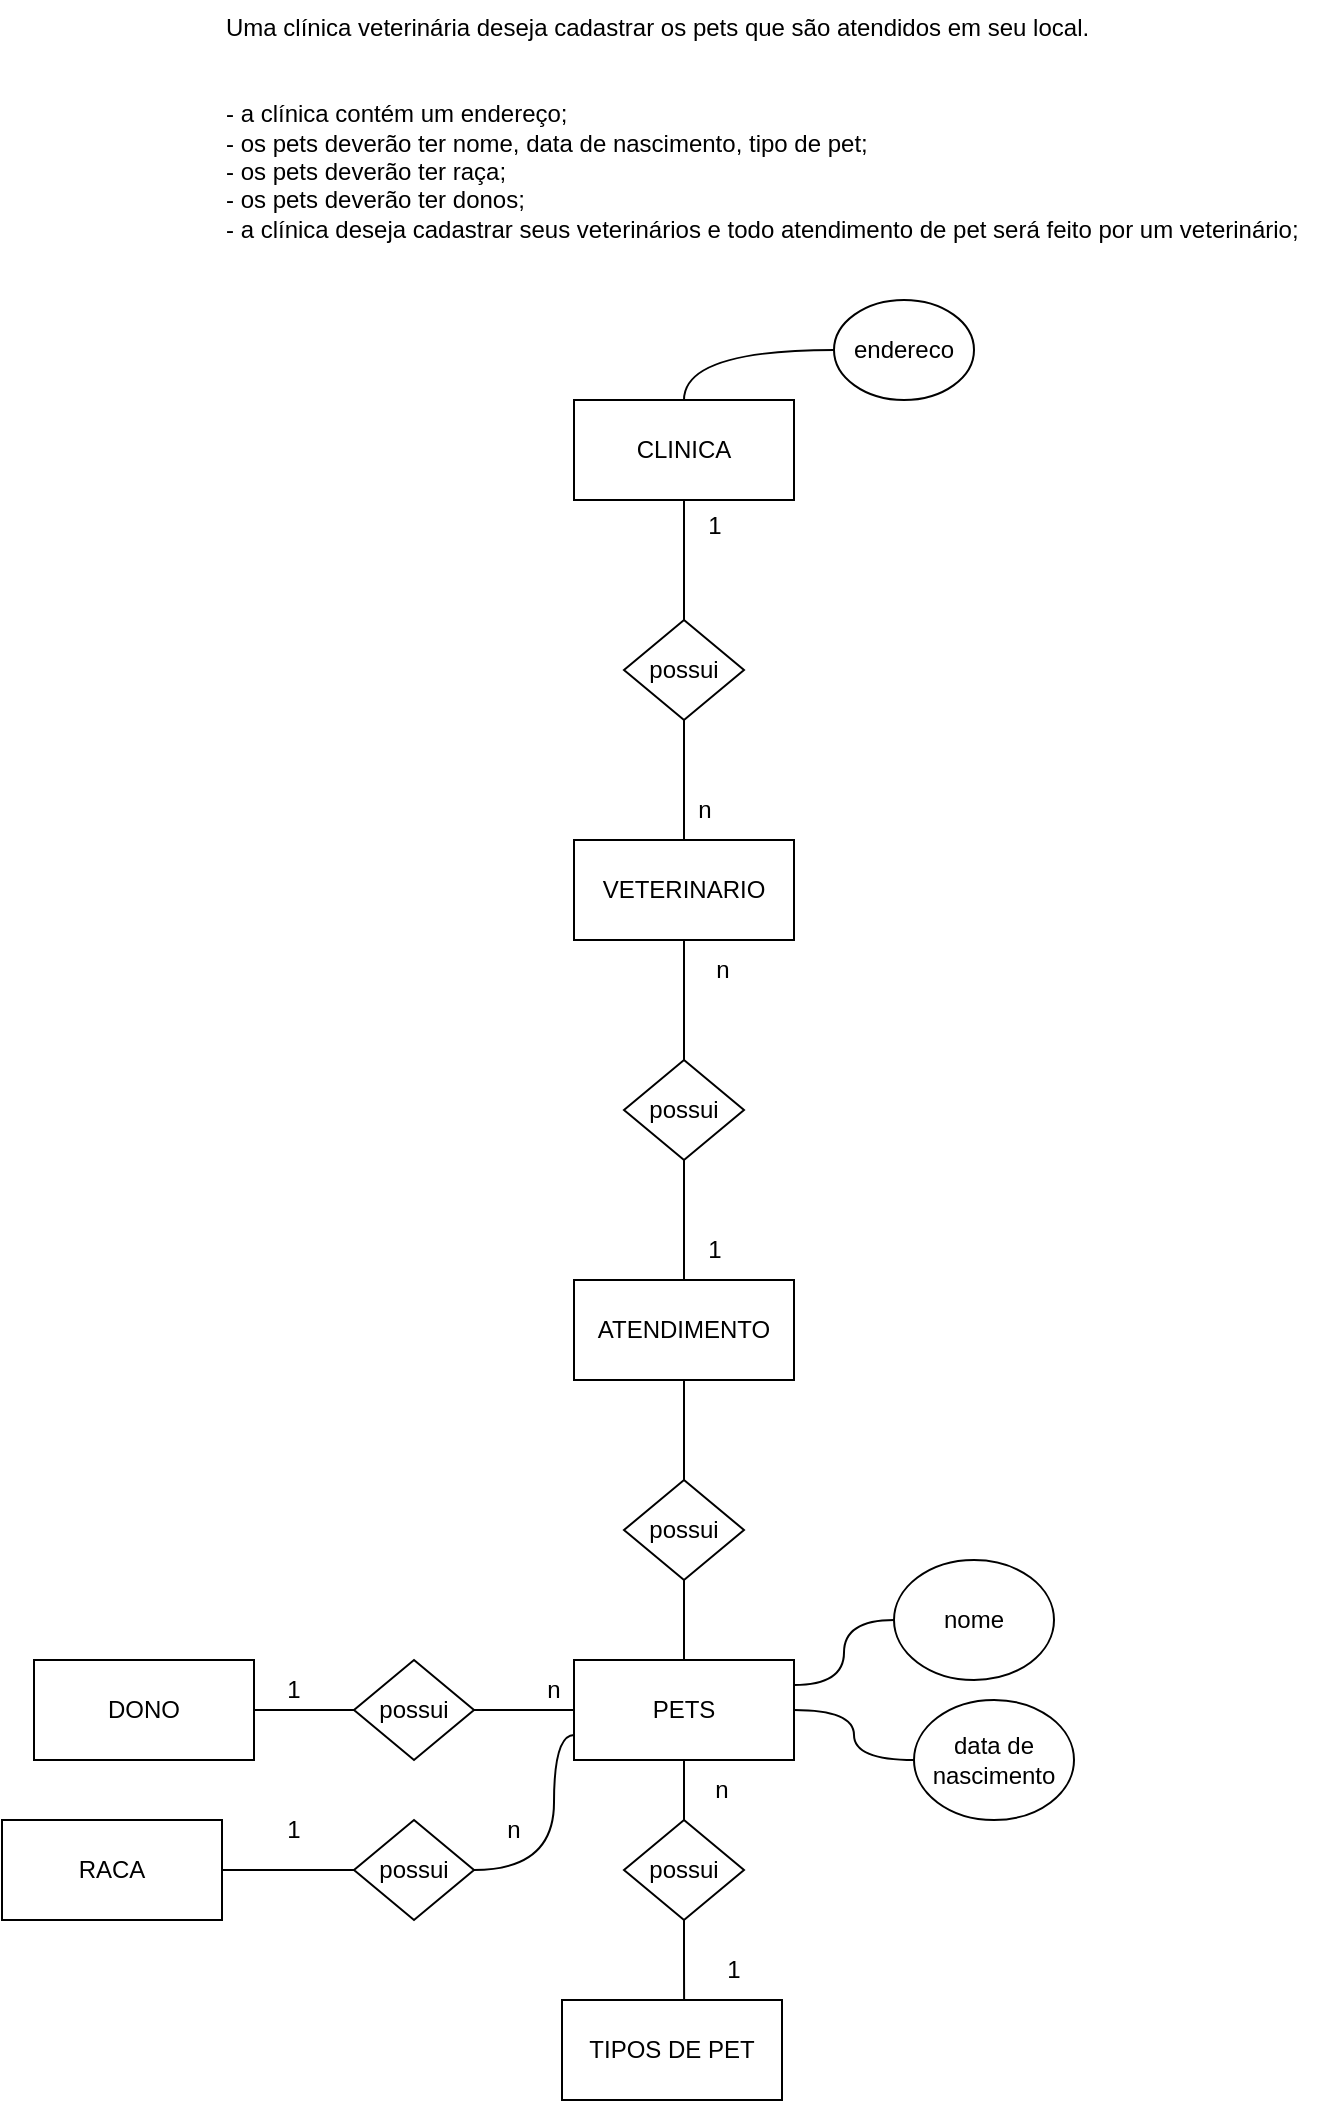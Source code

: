 <mxfile version="21.6.5" type="device">
  <diagram name="Página-1" id="k2U8ghZzEBZ1o63kVbij">
    <mxGraphModel dx="1750" dy="968" grid="1" gridSize="10" guides="1" tooltips="1" connect="1" arrows="1" fold="1" page="1" pageScale="1" pageWidth="827" pageHeight="1169" math="0" shadow="0">
      <root>
        <mxCell id="0" />
        <mxCell id="1" parent="0" />
        <mxCell id="J2g_wQo7Tr7_5WpDTuVl-1" value="Uma clínica veterinária deseja cadastrar os pets que são atendidos em seu local.&#xa;&#xa;&#xa;- a clínica contém um endereço;&#xa;- os pets deverão ter nome, data de nascimento, tipo de pet;&#xa;- os pets deverão ter raça;&#xa;- os pets deverão ter donos;&#xa;- a clínica deseja cadastrar seus veterinários e todo atendimento de pet será feito por um veterinário;" style="text;whiteSpace=wrap;" parent="1" vertex="1">
          <mxGeometry x="134" width="556" height="130" as="geometry" />
        </mxCell>
        <mxCell id="ooKKar58AUR-8NpLq8LR-20" style="edgeStyle=orthogonalEdgeStyle;rounded=0;orthogonalLoop=1;jettySize=auto;html=1;entryX=0.5;entryY=0;entryDx=0;entryDy=0;endArrow=none;endFill=0;" edge="1" parent="1" source="J2g_wQo7Tr7_5WpDTuVl-2" target="J2g_wQo7Tr7_5WpDTuVl-25">
          <mxGeometry relative="1" as="geometry" />
        </mxCell>
        <mxCell id="J2g_wQo7Tr7_5WpDTuVl-2" value="CLINICA" style="html=1;whiteSpace=wrap;" parent="1" vertex="1">
          <mxGeometry x="310" y="200" width="110" height="50" as="geometry" />
        </mxCell>
        <mxCell id="ooKKar58AUR-8NpLq8LR-18" style="edgeStyle=orthogonalEdgeStyle;rounded=0;orthogonalLoop=1;jettySize=auto;html=1;entryX=0.5;entryY=0;entryDx=0;entryDy=0;endArrow=none;endFill=0;curved=1;" edge="1" parent="1" source="J2g_wQo7Tr7_5WpDTuVl-7" target="J2g_wQo7Tr7_5WpDTuVl-2">
          <mxGeometry relative="1" as="geometry" />
        </mxCell>
        <mxCell id="J2g_wQo7Tr7_5WpDTuVl-7" value="endereco" style="ellipse;whiteSpace=wrap;html=1;" parent="1" vertex="1">
          <mxGeometry x="440" y="150" width="70" height="50" as="geometry" />
        </mxCell>
        <mxCell id="ooKKar58AUR-8NpLq8LR-41" style="edgeStyle=orthogonalEdgeStyle;rounded=0;orthogonalLoop=1;jettySize=auto;html=1;entryX=1;entryY=0.5;entryDx=0;entryDy=0;curved=1;exitX=0;exitY=0.75;exitDx=0;exitDy=0;endArrow=none;endFill=0;" edge="1" parent="1" source="J2g_wQo7Tr7_5WpDTuVl-9" target="ooKKar58AUR-8NpLq8LR-42">
          <mxGeometry relative="1" as="geometry">
            <mxPoint x="320" y="847.5" as="sourcePoint" />
            <mxPoint x="210" y="960" as="targetPoint" />
            <Array as="points">
              <mxPoint x="300" y="868" />
              <mxPoint x="300" y="935" />
            </Array>
          </mxGeometry>
        </mxCell>
        <mxCell id="J2g_wQo7Tr7_5WpDTuVl-9" value="PETS" style="html=1;whiteSpace=wrap;" parent="1" vertex="1">
          <mxGeometry x="310" y="830" width="110" height="50" as="geometry" />
        </mxCell>
        <mxCell id="ooKKar58AUR-8NpLq8LR-16" style="edgeStyle=orthogonalEdgeStyle;rounded=0;orthogonalLoop=1;jettySize=auto;html=1;entryX=1;entryY=0.25;entryDx=0;entryDy=0;endArrow=none;endFill=0;curved=1;" edge="1" parent="1" source="J2g_wQo7Tr7_5WpDTuVl-12" target="J2g_wQo7Tr7_5WpDTuVl-9">
          <mxGeometry relative="1" as="geometry" />
        </mxCell>
        <mxCell id="J2g_wQo7Tr7_5WpDTuVl-12" value="nome" style="ellipse;whiteSpace=wrap;html=1;" parent="1" vertex="1">
          <mxGeometry x="470" y="780" width="80" height="60" as="geometry" />
        </mxCell>
        <mxCell id="ooKKar58AUR-8NpLq8LR-15" style="edgeStyle=orthogonalEdgeStyle;rounded=0;orthogonalLoop=1;jettySize=auto;html=1;entryX=1;entryY=0.5;entryDx=0;entryDy=0;endArrow=none;endFill=0;curved=1;" edge="1" parent="1" source="J2g_wQo7Tr7_5WpDTuVl-15" target="J2g_wQo7Tr7_5WpDTuVl-9">
          <mxGeometry relative="1" as="geometry" />
        </mxCell>
        <mxCell id="J2g_wQo7Tr7_5WpDTuVl-15" value="data de nascimento" style="ellipse;whiteSpace=wrap;html=1;" parent="1" vertex="1">
          <mxGeometry x="480" y="850" width="80" height="60" as="geometry" />
        </mxCell>
        <mxCell id="ooKKar58AUR-8NpLq8LR-39" style="edgeStyle=orthogonalEdgeStyle;rounded=0;orthogonalLoop=1;jettySize=auto;html=1;entryX=0;entryY=0.5;entryDx=0;entryDy=0;endArrow=none;endFill=0;" edge="1" parent="1" source="J2g_wQo7Tr7_5WpDTuVl-20" target="J2g_wQo7Tr7_5WpDTuVl-42">
          <mxGeometry relative="1" as="geometry" />
        </mxCell>
        <mxCell id="J2g_wQo7Tr7_5WpDTuVl-20" value="DONO" style="html=1;whiteSpace=wrap;" parent="1" vertex="1">
          <mxGeometry x="40" y="830" width="110" height="50" as="geometry" />
        </mxCell>
        <mxCell id="ooKKar58AUR-8NpLq8LR-21" style="edgeStyle=orthogonalEdgeStyle;rounded=0;orthogonalLoop=1;jettySize=auto;html=1;entryX=0.5;entryY=1;entryDx=0;entryDy=0;endArrow=none;endFill=0;" edge="1" parent="1" source="J2g_wQo7Tr7_5WpDTuVl-24" target="J2g_wQo7Tr7_5WpDTuVl-25">
          <mxGeometry relative="1" as="geometry" />
        </mxCell>
        <mxCell id="J2g_wQo7Tr7_5WpDTuVl-24" value="VETERINARIO" style="html=1;whiteSpace=wrap;" parent="1" vertex="1">
          <mxGeometry x="310" y="420" width="110" height="50" as="geometry" />
        </mxCell>
        <mxCell id="J2g_wQo7Tr7_5WpDTuVl-25" value="possui" style="rhombus;whiteSpace=wrap;html=1;" parent="1" vertex="1">
          <mxGeometry x="335" y="310" width="60" height="50" as="geometry" />
        </mxCell>
        <mxCell id="ooKKar58AUR-8NpLq8LR-40" style="edgeStyle=orthogonalEdgeStyle;rounded=0;orthogonalLoop=1;jettySize=auto;html=1;endArrow=none;endFill=0;entryX=0;entryY=0.5;entryDx=0;entryDy=0;" edge="1" parent="1" source="J2g_wQo7Tr7_5WpDTuVl-42" target="J2g_wQo7Tr7_5WpDTuVl-9">
          <mxGeometry relative="1" as="geometry" />
        </mxCell>
        <mxCell id="J2g_wQo7Tr7_5WpDTuVl-42" value="possui" style="rhombus;whiteSpace=wrap;html=1;" parent="1" vertex="1">
          <mxGeometry x="200" y="830" width="60" height="50" as="geometry" />
        </mxCell>
        <mxCell id="ooKKar58AUR-8NpLq8LR-5" value="TIPOS DE PET" style="html=1;whiteSpace=wrap;" vertex="1" parent="1">
          <mxGeometry x="304" y="1000" width="110" height="50" as="geometry" />
        </mxCell>
        <mxCell id="ooKKar58AUR-8NpLq8LR-43" style="edgeStyle=orthogonalEdgeStyle;rounded=0;orthogonalLoop=1;jettySize=auto;html=1;entryX=0;entryY=0.5;entryDx=0;entryDy=0;endArrow=none;endFill=0;" edge="1" parent="1" source="ooKKar58AUR-8NpLq8LR-19" target="ooKKar58AUR-8NpLq8LR-42">
          <mxGeometry relative="1" as="geometry" />
        </mxCell>
        <mxCell id="ooKKar58AUR-8NpLq8LR-19" value="RACA" style="html=1;whiteSpace=wrap;" vertex="1" parent="1">
          <mxGeometry x="24" y="910" width="110" height="50" as="geometry" />
        </mxCell>
        <mxCell id="ooKKar58AUR-8NpLq8LR-22" value="ATENDIMENTO" style="html=1;whiteSpace=wrap;" vertex="1" parent="1">
          <mxGeometry x="310" y="640" width="110" height="50" as="geometry" />
        </mxCell>
        <mxCell id="ooKKar58AUR-8NpLq8LR-24" style="edgeStyle=orthogonalEdgeStyle;rounded=0;orthogonalLoop=1;jettySize=auto;html=1;entryX=0.5;entryY=0;entryDx=0;entryDy=0;endArrow=none;endFill=0;exitX=0.5;exitY=1;exitDx=0;exitDy=0;" edge="1" target="ooKKar58AUR-8NpLq8LR-26" parent="1" source="J2g_wQo7Tr7_5WpDTuVl-24">
          <mxGeometry relative="1" as="geometry">
            <mxPoint x="365" y="490" as="sourcePoint" />
          </mxGeometry>
        </mxCell>
        <mxCell id="ooKKar58AUR-8NpLq8LR-25" style="edgeStyle=orthogonalEdgeStyle;rounded=0;orthogonalLoop=1;jettySize=auto;html=1;entryX=0.5;entryY=1;entryDx=0;entryDy=0;endArrow=none;endFill=0;exitX=0.5;exitY=0;exitDx=0;exitDy=0;" edge="1" target="ooKKar58AUR-8NpLq8LR-26" parent="1" source="ooKKar58AUR-8NpLq8LR-22">
          <mxGeometry relative="1" as="geometry">
            <mxPoint x="365" y="640" as="sourcePoint" />
          </mxGeometry>
        </mxCell>
        <mxCell id="ooKKar58AUR-8NpLq8LR-26" value="possui" style="rhombus;whiteSpace=wrap;html=1;" vertex="1" parent="1">
          <mxGeometry x="335" y="530" width="60" height="50" as="geometry" />
        </mxCell>
        <mxCell id="ooKKar58AUR-8NpLq8LR-30" style="edgeStyle=orthogonalEdgeStyle;rounded=0;orthogonalLoop=1;jettySize=auto;html=1;entryX=0.5;entryY=0;entryDx=0;entryDy=0;endArrow=none;endFill=0;exitX=0.5;exitY=1;exitDx=0;exitDy=0;" edge="1" target="ooKKar58AUR-8NpLq8LR-32" parent="1" source="ooKKar58AUR-8NpLq8LR-22">
          <mxGeometry relative="1" as="geometry">
            <mxPoint x="365" y="695" as="sourcePoint" />
          </mxGeometry>
        </mxCell>
        <mxCell id="ooKKar58AUR-8NpLq8LR-31" style="edgeStyle=orthogonalEdgeStyle;rounded=0;orthogonalLoop=1;jettySize=auto;html=1;entryX=0.5;entryY=1;entryDx=0;entryDy=0;endArrow=none;endFill=0;exitX=0.5;exitY=0;exitDx=0;exitDy=0;" edge="1" target="ooKKar58AUR-8NpLq8LR-32" parent="1" source="J2g_wQo7Tr7_5WpDTuVl-9">
          <mxGeometry relative="1" as="geometry">
            <mxPoint x="365" y="840" as="sourcePoint" />
          </mxGeometry>
        </mxCell>
        <mxCell id="ooKKar58AUR-8NpLq8LR-32" value="possui" style="rhombus;whiteSpace=wrap;html=1;" vertex="1" parent="1">
          <mxGeometry x="335" y="740" width="60" height="50" as="geometry" />
        </mxCell>
        <mxCell id="ooKKar58AUR-8NpLq8LR-33" style="edgeStyle=orthogonalEdgeStyle;rounded=0;orthogonalLoop=1;jettySize=auto;html=1;entryX=0.5;entryY=0;entryDx=0;entryDy=0;endArrow=none;endFill=0;exitX=0.545;exitY=1;exitDx=0;exitDy=0;exitPerimeter=0;" edge="1" target="ooKKar58AUR-8NpLq8LR-35" parent="1" source="J2g_wQo7Tr7_5WpDTuVl-9">
          <mxGeometry relative="1" as="geometry">
            <mxPoint x="365" y="880" as="sourcePoint" />
          </mxGeometry>
        </mxCell>
        <mxCell id="ooKKar58AUR-8NpLq8LR-38" style="edgeStyle=orthogonalEdgeStyle;rounded=0;orthogonalLoop=1;jettySize=auto;html=1;entryX=0.555;entryY=0;entryDx=0;entryDy=0;entryPerimeter=0;endArrow=none;endFill=0;" edge="1" parent="1" source="ooKKar58AUR-8NpLq8LR-35" target="ooKKar58AUR-8NpLq8LR-5">
          <mxGeometry relative="1" as="geometry" />
        </mxCell>
        <mxCell id="ooKKar58AUR-8NpLq8LR-35" value="possui" style="rhombus;whiteSpace=wrap;html=1;" vertex="1" parent="1">
          <mxGeometry x="335" y="910" width="60" height="50" as="geometry" />
        </mxCell>
        <mxCell id="ooKKar58AUR-8NpLq8LR-36" value="1" style="text;html=1;align=center;verticalAlign=middle;resizable=0;points=[];autosize=1;strokeColor=none;fillColor=none;" vertex="1" parent="1">
          <mxGeometry x="365" y="248" width="30" height="30" as="geometry" />
        </mxCell>
        <mxCell id="ooKKar58AUR-8NpLq8LR-37" value="n" style="text;html=1;align=center;verticalAlign=middle;resizable=0;points=[];autosize=1;strokeColor=none;fillColor=none;" vertex="1" parent="1">
          <mxGeometry x="360" y="390" width="30" height="30" as="geometry" />
        </mxCell>
        <mxCell id="ooKKar58AUR-8NpLq8LR-42" value="possui" style="rhombus;whiteSpace=wrap;html=1;" vertex="1" parent="1">
          <mxGeometry x="200" y="910" width="60" height="50" as="geometry" />
        </mxCell>
        <mxCell id="ooKKar58AUR-8NpLq8LR-44" value="1" style="text;html=1;strokeColor=none;fillColor=none;align=center;verticalAlign=middle;whiteSpace=wrap;rounded=0;" vertex="1" parent="1">
          <mxGeometry x="140" y="830" width="60" height="30" as="geometry" />
        </mxCell>
        <mxCell id="ooKKar58AUR-8NpLq8LR-45" value="n" style="text;html=1;strokeColor=none;fillColor=none;align=center;verticalAlign=middle;whiteSpace=wrap;rounded=0;" vertex="1" parent="1">
          <mxGeometry x="270" y="830" width="60" height="30" as="geometry" />
        </mxCell>
        <mxCell id="ooKKar58AUR-8NpLq8LR-46" value="n" style="text;html=1;strokeColor=none;fillColor=none;align=center;verticalAlign=middle;whiteSpace=wrap;rounded=0;" vertex="1" parent="1">
          <mxGeometry x="354" y="880" width="60" height="30" as="geometry" />
        </mxCell>
        <mxCell id="ooKKar58AUR-8NpLq8LR-47" value="1" style="text;html=1;strokeColor=none;fillColor=none;align=center;verticalAlign=middle;whiteSpace=wrap;rounded=0;" vertex="1" parent="1">
          <mxGeometry x="360" y="970" width="60" height="30" as="geometry" />
        </mxCell>
        <mxCell id="ooKKar58AUR-8NpLq8LR-48" value="n" style="text;html=1;align=center;verticalAlign=middle;resizable=0;points=[];autosize=1;strokeColor=none;fillColor=none;" vertex="1" parent="1">
          <mxGeometry x="369" y="470" width="30" height="30" as="geometry" />
        </mxCell>
        <mxCell id="ooKKar58AUR-8NpLq8LR-50" value="1" style="text;html=1;align=center;verticalAlign=middle;resizable=0;points=[];autosize=1;strokeColor=none;fillColor=none;" vertex="1" parent="1">
          <mxGeometry x="365" y="610" width="30" height="30" as="geometry" />
        </mxCell>
        <mxCell id="ooKKar58AUR-8NpLq8LR-51" value="n" style="text;html=1;strokeColor=none;fillColor=none;align=center;verticalAlign=middle;whiteSpace=wrap;rounded=0;" vertex="1" parent="1">
          <mxGeometry x="250" y="900" width="60" height="30" as="geometry" />
        </mxCell>
        <mxCell id="ooKKar58AUR-8NpLq8LR-52" value="1" style="text;html=1;strokeColor=none;fillColor=none;align=center;verticalAlign=middle;whiteSpace=wrap;rounded=0;" vertex="1" parent="1">
          <mxGeometry x="140" y="900" width="60" height="30" as="geometry" />
        </mxCell>
      </root>
    </mxGraphModel>
  </diagram>
</mxfile>
